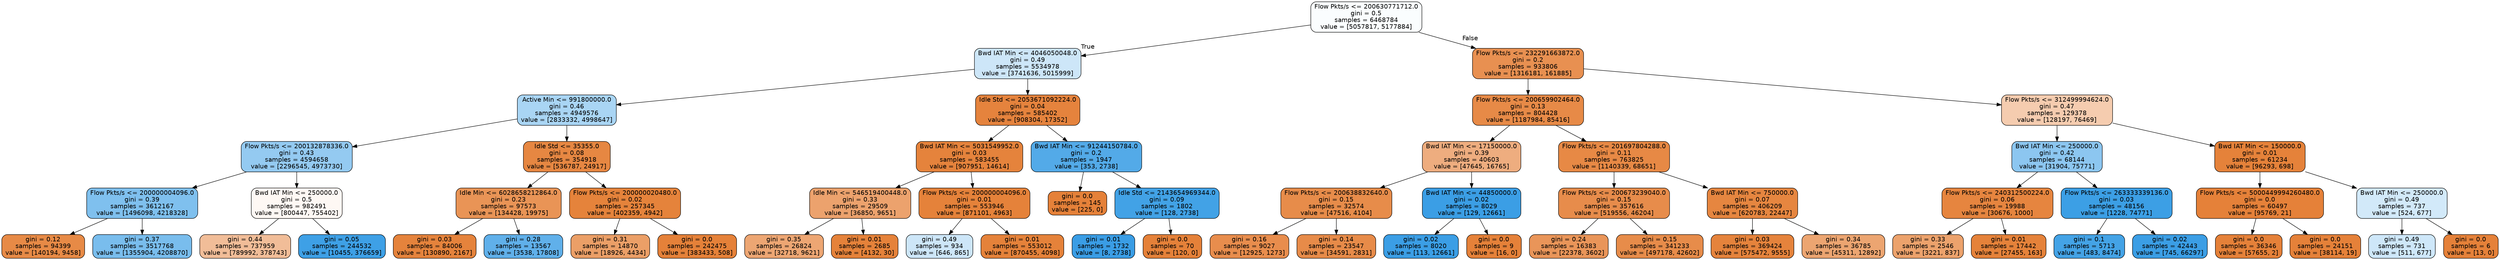digraph Tree {
node [shape=box, style="filled, rounded", color="black", fontname="helvetica"] ;
edge [fontname="helvetica"] ;
0 [label="Flow Pkts/s <= 200630771712.0\ngini = 0.5\nsamples = 6468784\nvalue = [5057817, 5177884]", fillcolor="#fafdfe"] ;
1 [label="Bwd IAT Min <= 4046050048.0\ngini = 0.49\nsamples = 5534978\nvalue = [3741636, 5015999]", fillcolor="#cde6f8"] ;
0 -> 1 [labeldistance=2.5, labelangle=45, headlabel="True"] ;
2 [label="Active Min <= 991800000.0\ngini = 0.46\nsamples = 4949576\nvalue = [2833332, 4998647]", fillcolor="#a9d5f4"] ;
1 -> 2 ;
3 [label="Flow Pkts/s <= 200132878336.0\ngini = 0.43\nsamples = 4594658\nvalue = [2296545, 4973730]", fillcolor="#94caf1"] ;
2 -> 3 ;
4 [label="Flow Pkts/s <= 200000004096.0\ngini = 0.39\nsamples = 3612167\nvalue = [1496098, 4218328]", fillcolor="#7fc0ee"] ;
3 -> 4 ;
5 [label="gini = 0.12\nsamples = 94399\nvalue = [140194, 9458]", fillcolor="#e78a46"] ;
4 -> 5 ;
6 [label="gini = 0.37\nsamples = 3517768\nvalue = [1355904, 4208870]", fillcolor="#79bded"] ;
4 -> 6 ;
7 [label="Bwd IAT Min <= 250000.0\ngini = 0.5\nsamples = 982491\nvalue = [800447, 755402]", fillcolor="#fef8f4"] ;
3 -> 7 ;
8 [label="gini = 0.44\nsamples = 737959\nvalue = [789992, 378743]", fillcolor="#f1bd98"] ;
7 -> 8 ;
9 [label="gini = 0.05\nsamples = 244532\nvalue = [10455, 376659]", fillcolor="#3ea0e6"] ;
7 -> 9 ;
10 [label="Idle Std <= 35355.0\ngini = 0.08\nsamples = 354918\nvalue = [536787, 24917]", fillcolor="#e68742"] ;
2 -> 10 ;
11 [label="Idle Min <= 6028658212864.0\ngini = 0.23\nsamples = 97573\nvalue = [134428, 19975]", fillcolor="#e99456"] ;
10 -> 11 ;
12 [label="gini = 0.03\nsamples = 84006\nvalue = [130890, 2167]", fillcolor="#e5833c"] ;
11 -> 12 ;
13 [label="gini = 0.28\nsamples = 13567\nvalue = [3538, 17808]", fillcolor="#60b0ea"] ;
11 -> 13 ;
14 [label="Flow Pkts/s <= 200000020480.0\ngini = 0.02\nsamples = 257345\nvalue = [402359, 4942]", fillcolor="#e5833b"] ;
10 -> 14 ;
15 [label="gini = 0.31\nsamples = 14870\nvalue = [18926, 4434]", fillcolor="#eb9f67"] ;
14 -> 15 ;
16 [label="gini = 0.0\nsamples = 242475\nvalue = [383433, 508]", fillcolor="#e58139"] ;
14 -> 16 ;
17 [label="Idle Std <= 2053671092224.0\ngini = 0.04\nsamples = 585402\nvalue = [908304, 17352]", fillcolor="#e5833d"] ;
1 -> 17 ;
18 [label="Bwd IAT Min <= 5031549952.0\ngini = 0.03\nsamples = 583455\nvalue = [907951, 14614]", fillcolor="#e5833c"] ;
17 -> 18 ;
19 [label="Idle Min <= 546519400448.0\ngini = 0.33\nsamples = 29509\nvalue = [36850, 9651]", fillcolor="#eca26d"] ;
18 -> 19 ;
20 [label="gini = 0.35\nsamples = 26824\nvalue = [32718, 9621]", fillcolor="#eda673"] ;
19 -> 20 ;
21 [label="gini = 0.01\nsamples = 2685\nvalue = [4132, 30]", fillcolor="#e5823a"] ;
19 -> 21 ;
22 [label="Flow Pkts/s <= 200000004096.0\ngini = 0.01\nsamples = 553946\nvalue = [871101, 4963]", fillcolor="#e5823a"] ;
18 -> 22 ;
23 [label="gini = 0.49\nsamples = 934\nvalue = [646, 865]", fillcolor="#cde6f8"] ;
22 -> 23 ;
24 [label="gini = 0.01\nsamples = 553012\nvalue = [870455, 4098]", fillcolor="#e5823a"] ;
22 -> 24 ;
25 [label="Bwd IAT Min <= 91244150784.0\ngini = 0.2\nsamples = 1947\nvalue = [353, 2738]", fillcolor="#53aae8"] ;
17 -> 25 ;
26 [label="gini = 0.0\nsamples = 145\nvalue = [225, 0]", fillcolor="#e58139"] ;
25 -> 26 ;
27 [label="Idle Std <= 2143654969344.0\ngini = 0.09\nsamples = 1802\nvalue = [128, 2738]", fillcolor="#42a2e6"] ;
25 -> 27 ;
28 [label="gini = 0.01\nsamples = 1732\nvalue = [8, 2738]", fillcolor="#3a9de5"] ;
27 -> 28 ;
29 [label="gini = 0.0\nsamples = 70\nvalue = [120, 0]", fillcolor="#e58139"] ;
27 -> 29 ;
30 [label="Flow Pkts/s <= 232291663872.0\ngini = 0.2\nsamples = 933806\nvalue = [1316181, 161885]", fillcolor="#e89051"] ;
0 -> 30 [labeldistance=2.5, labelangle=-45, headlabel="False"] ;
31 [label="Flow Pkts/s <= 200659902464.0\ngini = 0.13\nsamples = 804428\nvalue = [1187984, 85416]", fillcolor="#e78a47"] ;
30 -> 31 ;
32 [label="Bwd IAT Min <= 17150000.0\ngini = 0.39\nsamples = 40603\nvalue = [47645, 16765]", fillcolor="#eead7f"] ;
31 -> 32 ;
33 [label="Flow Pkts/s <= 200638832640.0\ngini = 0.15\nsamples = 32574\nvalue = [47516, 4104]", fillcolor="#e78c4a"] ;
32 -> 33 ;
34 [label="gini = 0.16\nsamples = 9027\nvalue = [12925, 1273]", fillcolor="#e88d4d"] ;
33 -> 34 ;
35 [label="gini = 0.14\nsamples = 23547\nvalue = [34591, 2831]", fillcolor="#e78b49"] ;
33 -> 35 ;
36 [label="Bwd IAT Min <= 44850000.0\ngini = 0.02\nsamples = 8029\nvalue = [129, 12661]", fillcolor="#3b9ee5"] ;
32 -> 36 ;
37 [label="gini = 0.02\nsamples = 8020\nvalue = [113, 12661]", fillcolor="#3b9ee5"] ;
36 -> 37 ;
38 [label="gini = 0.0\nsamples = 9\nvalue = [16, 0]", fillcolor="#e58139"] ;
36 -> 38 ;
39 [label="Flow Pkts/s <= 201697804288.0\ngini = 0.11\nsamples = 763825\nvalue = [1140339, 68651]", fillcolor="#e78945"] ;
31 -> 39 ;
40 [label="Flow Pkts/s <= 200673239040.0\ngini = 0.15\nsamples = 357616\nvalue = [519556, 46204]", fillcolor="#e78c4b"] ;
39 -> 40 ;
41 [label="gini = 0.24\nsamples = 16383\nvalue = [22378, 3602]", fillcolor="#e99559"] ;
40 -> 41 ;
42 [label="gini = 0.15\nsamples = 341233\nvalue = [497178, 42602]", fillcolor="#e78c4a"] ;
40 -> 42 ;
43 [label="Bwd IAT Min <= 750000.0\ngini = 0.07\nsamples = 406209\nvalue = [620783, 22447]", fillcolor="#e68640"] ;
39 -> 43 ;
44 [label="gini = 0.03\nsamples = 369424\nvalue = [575472, 9555]", fillcolor="#e5833c"] ;
43 -> 44 ;
45 [label="gini = 0.34\nsamples = 36785\nvalue = [45311, 12892]", fillcolor="#eca571"] ;
43 -> 45 ;
46 [label="Flow Pkts/s <= 312499994624.0\ngini = 0.47\nsamples = 129378\nvalue = [128197, 76469]", fillcolor="#f5ccaf"] ;
30 -> 46 ;
47 [label="Bwd IAT Min <= 250000.0\ngini = 0.42\nsamples = 68144\nvalue = [31904, 75771]", fillcolor="#8cc6f0"] ;
46 -> 47 ;
48 [label="Flow Pkts/s <= 240312500224.0\ngini = 0.06\nsamples = 19988\nvalue = [30676, 1000]", fillcolor="#e6853f"] ;
47 -> 48 ;
49 [label="gini = 0.33\nsamples = 2546\nvalue = [3221, 837]", fillcolor="#eca26c"] ;
48 -> 49 ;
50 [label="gini = 0.01\nsamples = 17442\nvalue = [27455, 163]", fillcolor="#e5823a"] ;
48 -> 50 ;
51 [label="Flow Pkts/s <= 263333339136.0\ngini = 0.03\nsamples = 48156\nvalue = [1228, 74771]", fillcolor="#3c9fe5"] ;
47 -> 51 ;
52 [label="gini = 0.1\nsamples = 5713\nvalue = [483, 8474]", fillcolor="#44a3e6"] ;
51 -> 52 ;
53 [label="gini = 0.02\nsamples = 42443\nvalue = [745, 66297]", fillcolor="#3b9ee5"] ;
51 -> 53 ;
54 [label="Bwd IAT Min <= 150000.0\ngini = 0.01\nsamples = 61234\nvalue = [96293, 698]", fillcolor="#e5823a"] ;
46 -> 54 ;
55 [label="Flow Pkts/s <= 5000449994260480.0\ngini = 0.0\nsamples = 60497\nvalue = [95769, 21]", fillcolor="#e58139"] ;
54 -> 55 ;
56 [label="gini = 0.0\nsamples = 36346\nvalue = [57655, 2]", fillcolor="#e58139"] ;
55 -> 56 ;
57 [label="gini = 0.0\nsamples = 24151\nvalue = [38114, 19]", fillcolor="#e58139"] ;
55 -> 57 ;
58 [label="Bwd IAT Min <= 250000.0\ngini = 0.49\nsamples = 737\nvalue = [524, 677]", fillcolor="#d2e9f9"] ;
54 -> 58 ;
59 [label="gini = 0.49\nsamples = 731\nvalue = [511, 677]", fillcolor="#cee7f9"] ;
58 -> 59 ;
60 [label="gini = 0.0\nsamples = 6\nvalue = [13, 0]", fillcolor="#e58139"] ;
58 -> 60 ;
}